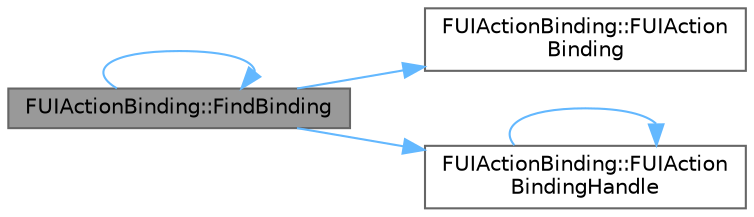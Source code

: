 digraph "FUIActionBinding::FindBinding"
{
 // INTERACTIVE_SVG=YES
 // LATEX_PDF_SIZE
  bgcolor="transparent";
  edge [fontname=Helvetica,fontsize=10,labelfontname=Helvetica,labelfontsize=10];
  node [fontname=Helvetica,fontsize=10,shape=box,height=0.2,width=0.4];
  rankdir="LR";
  Node1 [id="Node000001",label="FUIActionBinding::FindBinding",height=0.2,width=0.4,color="gray40", fillcolor="grey60", style="filled", fontcolor="black",tooltip=" "];
  Node1 -> Node2 [id="edge1_Node000001_Node000002",color="steelblue1",style="solid",tooltip=" "];
  Node2 [id="Node000002",label="FUIActionBinding::FUIAction\lBinding",height=0.2,width=0.4,color="grey40", fillcolor="white", style="filled",URL="$d3/dfb/structFUIActionBinding.html#a3b58053c2da6e03e38c674e579aa6d65",tooltip=" "];
  Node1 -> Node1 [id="edge2_Node000001_Node000001",color="steelblue1",style="solid",tooltip=" "];
  Node1 -> Node3 [id="edge3_Node000001_Node000003",color="steelblue1",style="solid",tooltip=" "];
  Node3 [id="Node000003",label="FUIActionBinding::FUIAction\lBindingHandle",height=0.2,width=0.4,color="grey40", fillcolor="white", style="filled",URL="$d3/dfb/structFUIActionBinding.html#abffea04cef6effc508c237fec8906c61",tooltip=" "];
  Node3 -> Node3 [id="edge4_Node000003_Node000003",color="steelblue1",style="solid",tooltip=" "];
}
